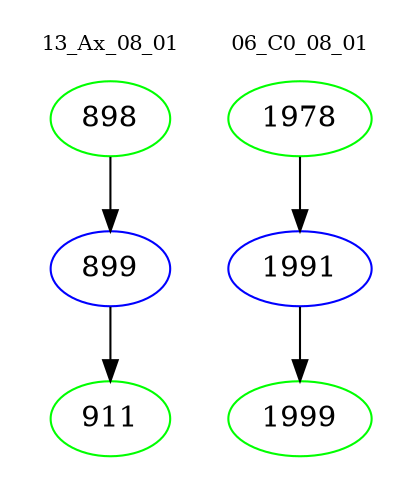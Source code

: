 digraph{
subgraph cluster_0 {
color = white
label = "13_Ax_08_01";
fontsize=10;
T0_898 [label="898", color="green"]
T0_898 -> T0_899 [color="black"]
T0_899 [label="899", color="blue"]
T0_899 -> T0_911 [color="black"]
T0_911 [label="911", color="green"]
}
subgraph cluster_1 {
color = white
label = "06_C0_08_01";
fontsize=10;
T1_1978 [label="1978", color="green"]
T1_1978 -> T1_1991 [color="black"]
T1_1991 [label="1991", color="blue"]
T1_1991 -> T1_1999 [color="black"]
T1_1999 [label="1999", color="green"]
}
}

